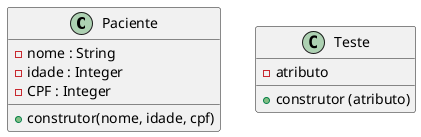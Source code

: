 @startuml Gerenciamento de Exames Medicos

    class Paciente{
        - nome : String
        - idade : Integer
        - CPF : Integer
        + construtor(nome, idade, cpf)
    }
    class Teste{
        - atributo
        + construtor (atributo)
    }

@enduml